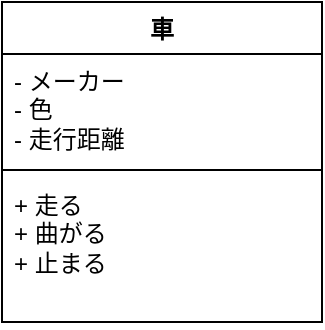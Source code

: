 <mxfile version="28.2.0">
  <diagram name="ページ1" id="YwNnoU_qdVVHx89Tetsq">
    <mxGraphModel dx="786" dy="498" grid="1" gridSize="10" guides="1" tooltips="1" connect="1" arrows="1" fold="1" page="1" pageScale="1" pageWidth="827" pageHeight="1169" math="0" shadow="0">
      <root>
        <mxCell id="0" />
        <mxCell id="1" parent="0" />
        <mxCell id="DGEAntZxKq6MqYCZSBn3-1" value="車" style="swimlane;fontStyle=1;align=center;verticalAlign=top;childLayout=stackLayout;horizontal=1;startSize=26;horizontalStack=0;resizeParent=1;resizeParentMax=0;resizeLast=0;collapsible=1;marginBottom=0;whiteSpace=wrap;html=1;" parent="1" vertex="1">
          <mxGeometry x="90" y="70" width="160" height="160" as="geometry" />
        </mxCell>
        <mxCell id="DGEAntZxKq6MqYCZSBn3-2" value="- メーカー&lt;div&gt;- 色&lt;/div&gt;&lt;div&gt;- 走行距離&lt;/div&gt;" style="text;strokeColor=none;fillColor=none;align=left;verticalAlign=top;spacingLeft=4;spacingRight=4;overflow=hidden;rotatable=0;points=[[0,0.5],[1,0.5]];portConstraint=eastwest;whiteSpace=wrap;html=1;" parent="DGEAntZxKq6MqYCZSBn3-1" vertex="1">
          <mxGeometry y="26" width="160" height="54" as="geometry" />
        </mxCell>
        <mxCell id="DGEAntZxKq6MqYCZSBn3-3" value="" style="line;strokeWidth=1;fillColor=none;align=left;verticalAlign=middle;spacingTop=-1;spacingLeft=3;spacingRight=3;rotatable=0;labelPosition=right;points=[];portConstraint=eastwest;strokeColor=inherit;" parent="DGEAntZxKq6MqYCZSBn3-1" vertex="1">
          <mxGeometry y="80" width="160" height="8" as="geometry" />
        </mxCell>
        <mxCell id="DGEAntZxKq6MqYCZSBn3-4" value="+ 走る&lt;div&gt;+ 曲がる&lt;/div&gt;&lt;div&gt;+ 止まる&lt;/div&gt;" style="text;strokeColor=none;fillColor=none;align=left;verticalAlign=top;spacingLeft=4;spacingRight=4;overflow=hidden;rotatable=0;points=[[0,0.5],[1,0.5]];portConstraint=eastwest;whiteSpace=wrap;html=1;" parent="DGEAntZxKq6MqYCZSBn3-1" vertex="1">
          <mxGeometry y="88" width="160" height="72" as="geometry" />
        </mxCell>
      </root>
    </mxGraphModel>
  </diagram>
</mxfile>
